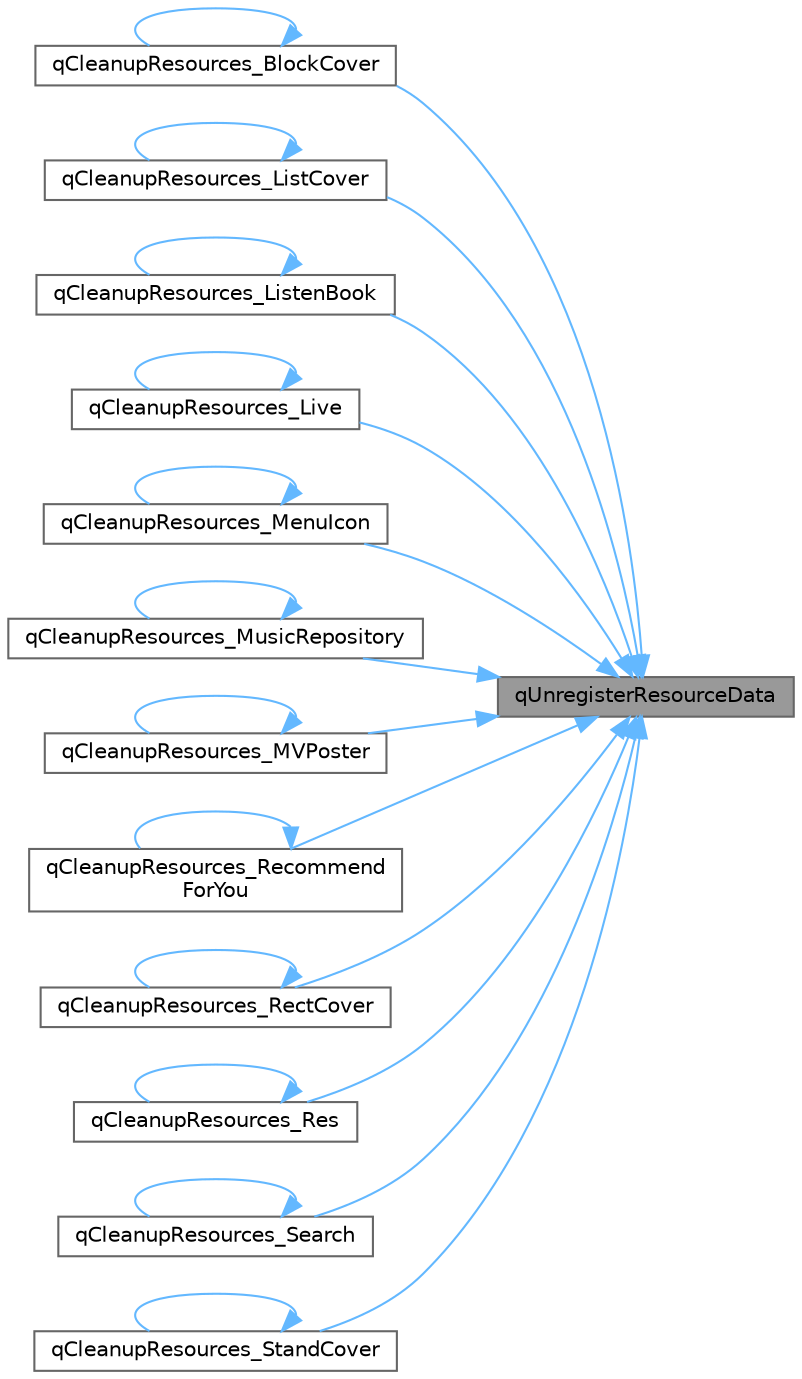 digraph "qUnregisterResourceData"
{
 // LATEX_PDF_SIZE
  bgcolor="transparent";
  edge [fontname=Helvetica,fontsize=10,labelfontname=Helvetica,labelfontsize=10];
  node [fontname=Helvetica,fontsize=10,shape=box,height=0.2,width=0.4];
  rankdir="RL";
  Node1 [id="Node000001",label="qUnregisterResourceData",height=0.2,width=0.4,color="gray40", fillcolor="grey60", style="filled", fontcolor="black",tooltip=" "];
  Node1 -> Node2 [id="edge1_Node000001_Node000002",dir="back",color="steelblue1",style="solid",tooltip=" "];
  Node2 [id="Node000002",label="qCleanupResources_BlockCover",height=0.2,width=0.4,color="grey40", fillcolor="white", style="filled",URL="$qrc___block_cover_8cpp.html#a5cec4d12a8341382a6224cbe4a9ec7f0",tooltip=" "];
  Node2 -> Node2 [id="edge2_Node000002_Node000002",dir="back",color="steelblue1",style="solid",tooltip=" "];
  Node1 -> Node3 [id="edge3_Node000001_Node000003",dir="back",color="steelblue1",style="solid",tooltip=" "];
  Node3 [id="Node000003",label="qCleanupResources_ListCover",height=0.2,width=0.4,color="grey40", fillcolor="white", style="filled",URL="$qrc___list_cover_8cpp.html#a32b9c930f89b6bf27667d38e0fe0fb1e",tooltip=" "];
  Node3 -> Node3 [id="edge4_Node000003_Node000003",dir="back",color="steelblue1",style="solid",tooltip=" "];
  Node1 -> Node4 [id="edge5_Node000001_Node000004",dir="back",color="steelblue1",style="solid",tooltip=" "];
  Node4 [id="Node000004",label="qCleanupResources_ListenBook",height=0.2,width=0.4,color="grey40", fillcolor="white", style="filled",URL="$qrc___listen_book_8cpp.html#a66d79999f586f07ca58a7233fd7df2df",tooltip=" "];
  Node4 -> Node4 [id="edge6_Node000004_Node000004",dir="back",color="steelblue1",style="solid",tooltip=" "];
  Node1 -> Node5 [id="edge7_Node000001_Node000005",dir="back",color="steelblue1",style="solid",tooltip=" "];
  Node5 [id="Node000005",label="qCleanupResources_Live",height=0.2,width=0.4,color="grey40", fillcolor="white", style="filled",URL="$qrc___live_8cpp.html#a6bac329876f19ca4d457694a62352b2b",tooltip=" "];
  Node5 -> Node5 [id="edge8_Node000005_Node000005",dir="back",color="steelblue1",style="solid",tooltip=" "];
  Node1 -> Node6 [id="edge9_Node000001_Node000006",dir="back",color="steelblue1",style="solid",tooltip=" "];
  Node6 [id="Node000006",label="qCleanupResources_MenuIcon",height=0.2,width=0.4,color="grey40", fillcolor="white", style="filled",URL="$qrc___menu_icon_8cpp.html#ad5f5fa6310921b43d8d65ee82731c202",tooltip=" "];
  Node6 -> Node6 [id="edge10_Node000006_Node000006",dir="back",color="steelblue1",style="solid",tooltip=" "];
  Node1 -> Node7 [id="edge11_Node000001_Node000007",dir="back",color="steelblue1",style="solid",tooltip=" "];
  Node7 [id="Node000007",label="qCleanupResources_MusicRepository",height=0.2,width=0.4,color="grey40", fillcolor="white", style="filled",URL="$qrc___music_repository_8cpp.html#a10c206e283553915a51fd0c10b971bca",tooltip=" "];
  Node7 -> Node7 [id="edge12_Node000007_Node000007",dir="back",color="steelblue1",style="solid",tooltip=" "];
  Node1 -> Node8 [id="edge13_Node000001_Node000008",dir="back",color="steelblue1",style="solid",tooltip=" "];
  Node8 [id="Node000008",label="qCleanupResources_MVPoster",height=0.2,width=0.4,color="grey40", fillcolor="white", style="filled",URL="$qrc___m_v_poster_8cpp.html#ab3bec876e156a39c53e5cd43562ead8c",tooltip=" "];
  Node8 -> Node8 [id="edge14_Node000008_Node000008",dir="back",color="steelblue1",style="solid",tooltip=" "];
  Node1 -> Node9 [id="edge15_Node000001_Node000009",dir="back",color="steelblue1",style="solid",tooltip=" "];
  Node9 [id="Node000009",label="qCleanupResources_Recommend\lForYou",height=0.2,width=0.4,color="grey40", fillcolor="white", style="filled",URL="$qrc___recommend_for_you_8cpp.html#a4c003bc24f3fce1ab1f3290091b6ff8f",tooltip=" "];
  Node9 -> Node9 [id="edge16_Node000009_Node000009",dir="back",color="steelblue1",style="solid",tooltip=" "];
  Node1 -> Node10 [id="edge17_Node000001_Node000010",dir="back",color="steelblue1",style="solid",tooltip=" "];
  Node10 [id="Node000010",label="qCleanupResources_RectCover",height=0.2,width=0.4,color="grey40", fillcolor="white", style="filled",URL="$qrc___rect_cover_8cpp.html#ad02c73c156691f30960bb763fc5ab536",tooltip=" "];
  Node10 -> Node10 [id="edge18_Node000010_Node000010",dir="back",color="steelblue1",style="solid",tooltip=" "];
  Node1 -> Node11 [id="edge19_Node000001_Node000011",dir="back",color="steelblue1",style="solid",tooltip=" "];
  Node11 [id="Node000011",label="qCleanupResources_Res",height=0.2,width=0.4,color="grey40", fillcolor="white", style="filled",URL="$qrc___res_8cpp.html#ad6fb187a26c4b93364fafe9165126c85",tooltip=" "];
  Node11 -> Node11 [id="edge20_Node000011_Node000011",dir="back",color="steelblue1",style="solid",tooltip=" "];
  Node1 -> Node12 [id="edge21_Node000001_Node000012",dir="back",color="steelblue1",style="solid",tooltip=" "];
  Node12 [id="Node000012",label="qCleanupResources_Search",height=0.2,width=0.4,color="grey40", fillcolor="white", style="filled",URL="$qrc___search_8cpp.html#abdb88363d478447421389c1d217c9980",tooltip=" "];
  Node12 -> Node12 [id="edge22_Node000012_Node000012",dir="back",color="steelblue1",style="solid",tooltip=" "];
  Node1 -> Node13 [id="edge23_Node000001_Node000013",dir="back",color="steelblue1",style="solid",tooltip=" "];
  Node13 [id="Node000013",label="qCleanupResources_StandCover",height=0.2,width=0.4,color="grey40", fillcolor="white", style="filled",URL="$qrc___stand_cover_8cpp.html#a661fdcb54b1fcdc8a37801d67deb1f35",tooltip=" "];
  Node13 -> Node13 [id="edge24_Node000013_Node000013",dir="back",color="steelblue1",style="solid",tooltip=" "];
}
